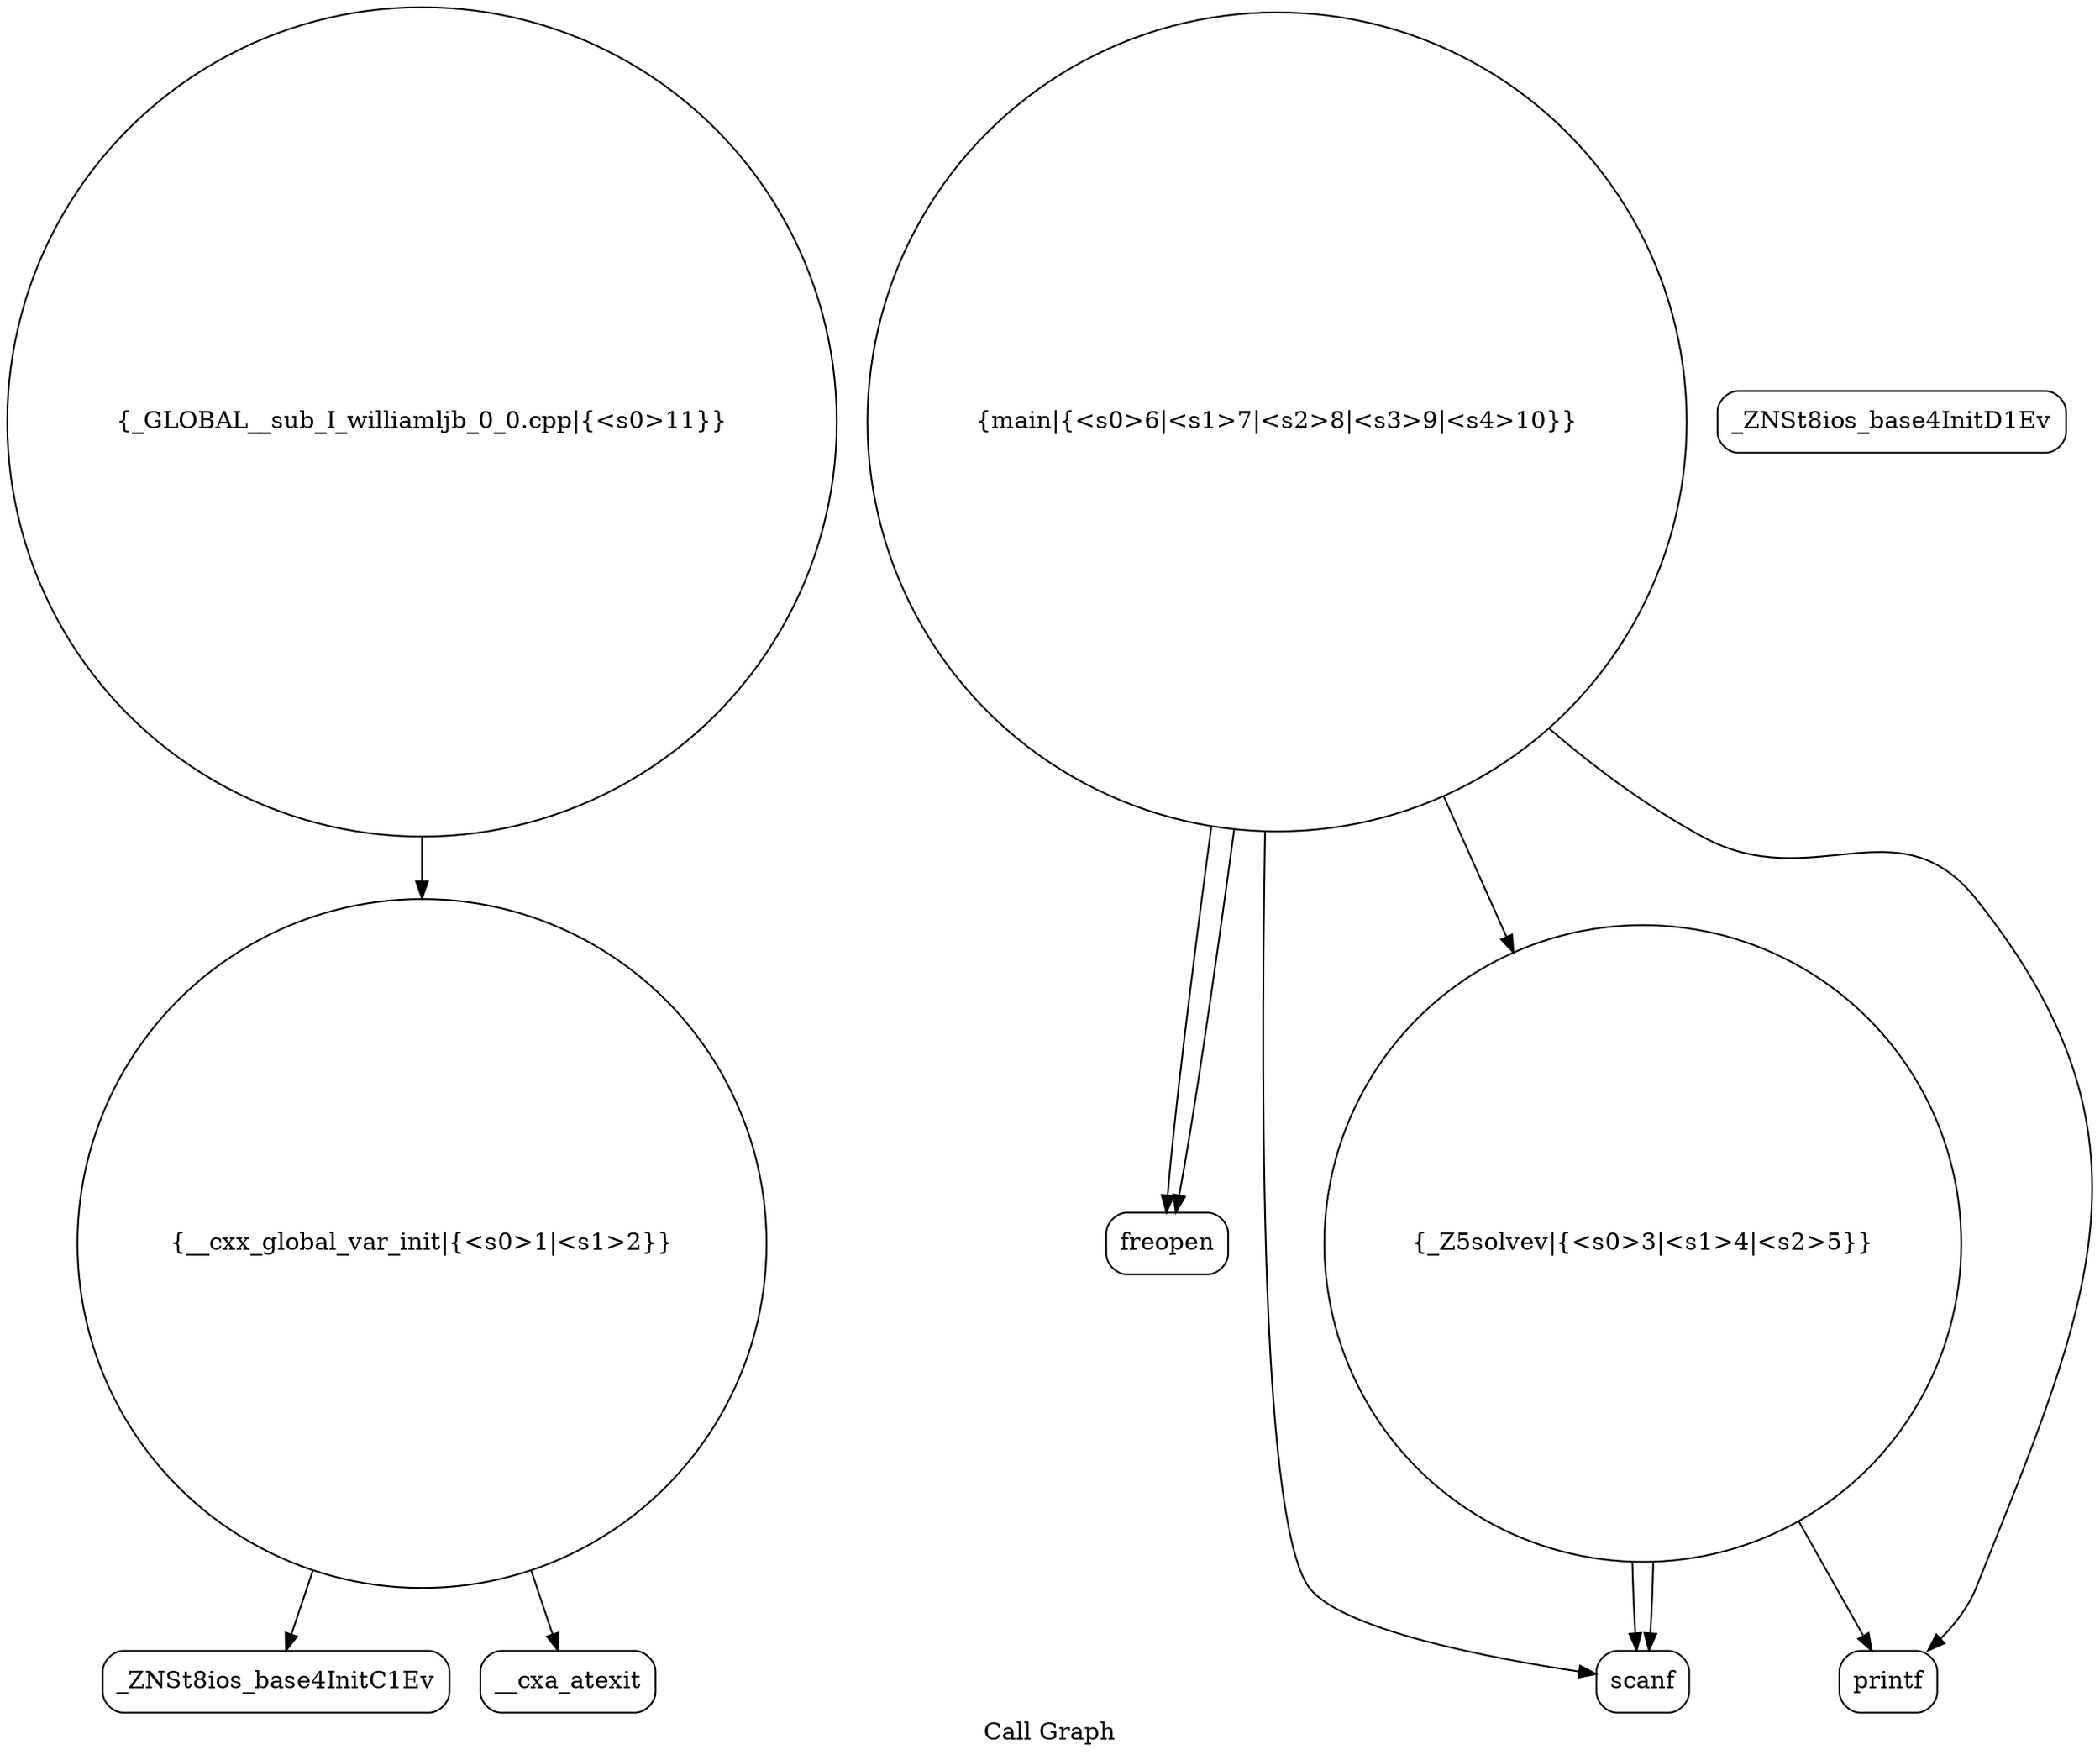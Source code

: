 digraph "Call Graph" {
	label="Call Graph";

	Node0x55de8e1b9080 [shape=record,shape=circle,label="{__cxx_global_var_init|{<s0>1|<s1>2}}"];
	Node0x55de8e1b9080:s0 -> Node0x55de8e1b9510[color=black];
	Node0x55de8e1b9080:s1 -> Node0x55de8e1b9610[color=black];
	Node0x55de8e1b9810 [shape=record,shape=circle,label="{main|{<s0>6|<s1>7|<s2>8|<s3>9|<s4>10}}"];
	Node0x55de8e1b9810:s0 -> Node0x55de8e1b9890[color=black];
	Node0x55de8e1b9810:s1 -> Node0x55de8e1b9890[color=black];
	Node0x55de8e1b9810:s2 -> Node0x55de8e1b9710[color=black];
	Node0x55de8e1b9810:s3 -> Node0x55de8e1b9790[color=black];
	Node0x55de8e1b9810:s4 -> Node0x55de8e1b9690[color=black];
	Node0x55de8e1b9590 [shape=record,shape=Mrecord,label="{_ZNSt8ios_base4InitD1Ev}"];
	Node0x55de8e1b9910 [shape=record,shape=circle,label="{_GLOBAL__sub_I_williamljb_0_0.cpp|{<s0>11}}"];
	Node0x55de8e1b9910:s0 -> Node0x55de8e1b9080[color=black];
	Node0x55de8e1b9690 [shape=record,shape=circle,label="{_Z5solvev|{<s0>3|<s1>4|<s2>5}}"];
	Node0x55de8e1b9690:s0 -> Node0x55de8e1b9710[color=black];
	Node0x55de8e1b9690:s1 -> Node0x55de8e1b9710[color=black];
	Node0x55de8e1b9690:s2 -> Node0x55de8e1b9790[color=black];
	Node0x55de8e1b9790 [shape=record,shape=Mrecord,label="{printf}"];
	Node0x55de8e1b9510 [shape=record,shape=Mrecord,label="{_ZNSt8ios_base4InitC1Ev}"];
	Node0x55de8e1b9890 [shape=record,shape=Mrecord,label="{freopen}"];
	Node0x55de8e1b9610 [shape=record,shape=Mrecord,label="{__cxa_atexit}"];
	Node0x55de8e1b9710 [shape=record,shape=Mrecord,label="{scanf}"];
}
